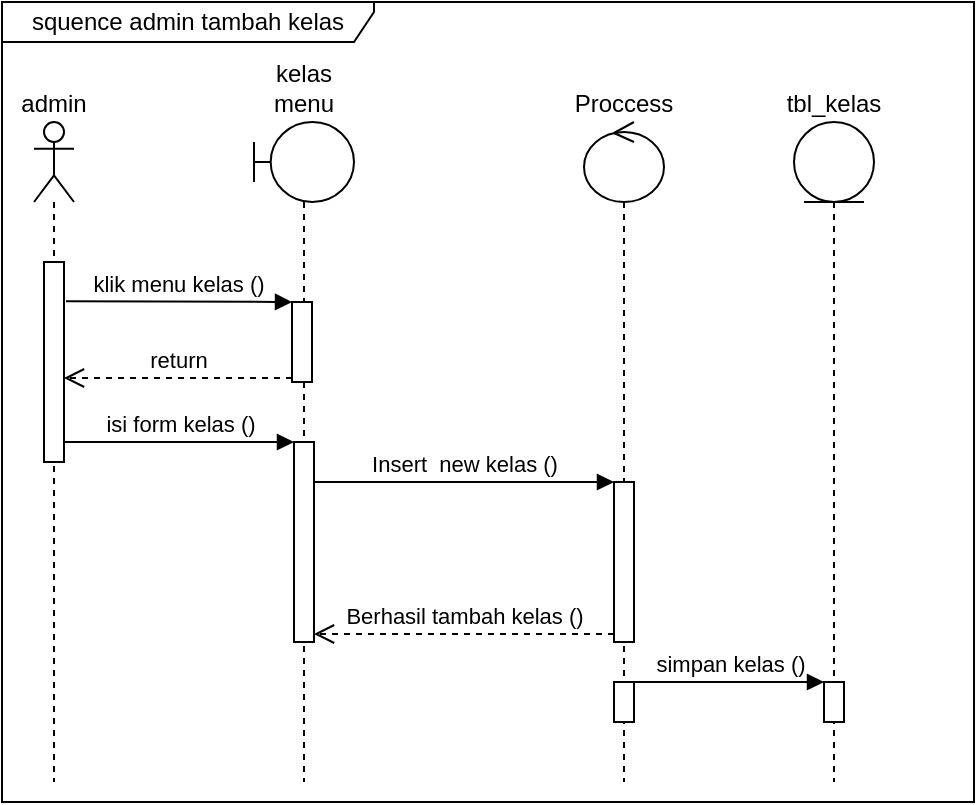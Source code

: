 <mxfile version="17.4.2" type="device"><diagram id="YW04OZU-iOZI01nlNQxz" name="Page-1"><mxGraphModel dx="1014" dy="651" grid="1" gridSize="10" guides="1" tooltips="1" connect="1" arrows="1" fold="1" page="1" pageScale="1" pageWidth="850" pageHeight="1100" math="0" shadow="0"><root><mxCell id="0"/><mxCell id="1" parent="0"/><mxCell id="RFjXHHfzHuAORrrQnQT8-1" value="kelas menu" style="shape=umlLifeline;participant=umlBoundary;perimeter=lifelinePerimeter;whiteSpace=wrap;html=1;container=1;collapsible=0;recursiveResize=0;verticalAlign=bottom;spacingTop=36;outlineConnect=0;labelPosition=center;verticalLabelPosition=top;align=center;fontSize=12;" vertex="1" parent="1"><mxGeometry x="240" y="150" width="50" height="330" as="geometry"/></mxCell><mxCell id="RFjXHHfzHuAORrrQnQT8-24" value="" style="html=1;points=[];perimeter=orthogonalPerimeter;" vertex="1" parent="RFjXHHfzHuAORrrQnQT8-1"><mxGeometry x="19" y="90" width="10" height="40" as="geometry"/></mxCell><mxCell id="RFjXHHfzHuAORrrQnQT8-27" value="" style="html=1;points=[];perimeter=orthogonalPerimeter;" vertex="1" parent="RFjXHHfzHuAORrrQnQT8-1"><mxGeometry x="20" y="160" width="10" height="100" as="geometry"/></mxCell><mxCell id="RFjXHHfzHuAORrrQnQT8-4" value="Proccess" style="shape=umlLifeline;participant=umlControl;perimeter=lifelinePerimeter;whiteSpace=wrap;html=1;container=1;collapsible=0;recursiveResize=0;verticalAlign=bottom;spacingTop=36;outlineConnect=0;fontSize=12;labelPosition=center;verticalLabelPosition=top;align=center;" vertex="1" parent="1"><mxGeometry x="405" y="150" width="40" height="330" as="geometry"/></mxCell><mxCell id="RFjXHHfzHuAORrrQnQT8-33" value="" style="html=1;points=[];perimeter=orthogonalPerimeter;" vertex="1" parent="RFjXHHfzHuAORrrQnQT8-4"><mxGeometry x="15" y="180" width="10" height="80" as="geometry"/></mxCell><mxCell id="RFjXHHfzHuAORrrQnQT8-36" value="" style="html=1;points=[];perimeter=orthogonalPerimeter;" vertex="1" parent="RFjXHHfzHuAORrrQnQT8-4"><mxGeometry x="15" y="280" width="10" height="20" as="geometry"/></mxCell><mxCell id="RFjXHHfzHuAORrrQnQT8-8" value="tbl_kelas" style="shape=umlLifeline;participant=umlEntity;perimeter=lifelinePerimeter;whiteSpace=wrap;html=1;container=1;collapsible=0;recursiveResize=0;verticalAlign=bottom;spacingTop=36;outlineConnect=0;fontSize=12;labelPosition=center;verticalLabelPosition=top;align=center;" vertex="1" parent="1"><mxGeometry x="510" y="150" width="40" height="330" as="geometry"/></mxCell><mxCell id="RFjXHHfzHuAORrrQnQT8-37" value="" style="html=1;points=[];perimeter=orthogonalPerimeter;" vertex="1" parent="RFjXHHfzHuAORrrQnQT8-8"><mxGeometry x="15" y="280" width="10" height="20" as="geometry"/></mxCell><mxCell id="RFjXHHfzHuAORrrQnQT8-10" value="admin" style="shape=umlLifeline;participant=umlActor;perimeter=lifelinePerimeter;whiteSpace=wrap;html=1;container=1;collapsible=0;recursiveResize=0;verticalAlign=bottom;spacingTop=36;outlineConnect=0;fontSize=12;labelPosition=center;verticalLabelPosition=top;align=center;" vertex="1" parent="1"><mxGeometry x="130" y="150" width="20" height="330" as="geometry"/></mxCell><mxCell id="RFjXHHfzHuAORrrQnQT8-11" value="" style="html=1;points=[];perimeter=orthogonalPerimeter;fontSize=12;" vertex="1" parent="RFjXHHfzHuAORrrQnQT8-10"><mxGeometry x="5" y="70" width="10" height="100" as="geometry"/></mxCell><mxCell id="RFjXHHfzHuAORrrQnQT8-25" value="klik menu kelas ()" style="html=1;verticalAlign=bottom;endArrow=block;entryX=0;entryY=0;rounded=0;exitX=1.1;exitY=0.196;exitDx=0;exitDy=0;exitPerimeter=0;" edge="1" target="RFjXHHfzHuAORrrQnQT8-24" parent="1" source="RFjXHHfzHuAORrrQnQT8-11"><mxGeometry relative="1" as="geometry"><mxPoint x="150" y="240" as="sourcePoint"/></mxGeometry></mxCell><mxCell id="RFjXHHfzHuAORrrQnQT8-26" value="return" style="html=1;verticalAlign=bottom;endArrow=open;dashed=1;endSize=8;exitX=0;exitY=0.95;rounded=0;" edge="1" source="RFjXHHfzHuAORrrQnQT8-24" parent="1" target="RFjXHHfzHuAORrrQnQT8-11"><mxGeometry relative="1" as="geometry"><mxPoint x="249" y="316" as="targetPoint"/></mxGeometry></mxCell><mxCell id="RFjXHHfzHuAORrrQnQT8-28" value="isi form kelas ()" style="html=1;verticalAlign=bottom;endArrow=block;entryX=0;entryY=0;rounded=0;" edge="1" target="RFjXHHfzHuAORrrQnQT8-27" parent="1" source="RFjXHHfzHuAORrrQnQT8-11"><mxGeometry relative="1" as="geometry"><mxPoint x="190" y="310" as="sourcePoint"/></mxGeometry></mxCell><mxCell id="RFjXHHfzHuAORrrQnQT8-34" value="Insert&amp;nbsp; new kelas ()" style="html=1;verticalAlign=bottom;endArrow=block;entryX=0;entryY=0;rounded=0;" edge="1" target="RFjXHHfzHuAORrrQnQT8-33" parent="1" source="RFjXHHfzHuAORrrQnQT8-27"><mxGeometry relative="1" as="geometry"><mxPoint x="315" y="330" as="sourcePoint"/></mxGeometry></mxCell><mxCell id="RFjXHHfzHuAORrrQnQT8-35" value="Berhasil tambah kelas ()" style="html=1;verticalAlign=bottom;endArrow=open;dashed=1;endSize=8;exitX=0;exitY=0.95;rounded=0;" edge="1" source="RFjXHHfzHuAORrrQnQT8-33" parent="1" target="RFjXHHfzHuAORrrQnQT8-27"><mxGeometry relative="1" as="geometry"><mxPoint x="315" y="406" as="targetPoint"/></mxGeometry></mxCell><mxCell id="RFjXHHfzHuAORrrQnQT8-38" value="simpan kelas ()" style="html=1;verticalAlign=bottom;endArrow=block;entryX=0;entryY=0;rounded=0;" edge="1" target="RFjXHHfzHuAORrrQnQT8-37" parent="1" source="RFjXHHfzHuAORrrQnQT8-36"><mxGeometry relative="1" as="geometry"><mxPoint x="555" y="430" as="sourcePoint"/></mxGeometry></mxCell><mxCell id="RFjXHHfzHuAORrrQnQT8-40" value="squence admin tambah kelas" style="shape=umlFrame;whiteSpace=wrap;html=1;width=186;height=20;" vertex="1" parent="1"><mxGeometry x="114" y="90" width="486" height="400" as="geometry"/></mxCell></root></mxGraphModel></diagram></mxfile>